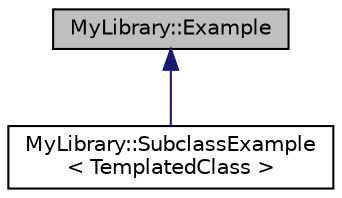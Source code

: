 digraph "MyLibrary::Example"
{
 // LATEX_PDF_SIZE
  bgcolor="transparent";
  edge [fontname="Helvetica",fontsize="10",labelfontname="Helvetica",labelfontsize="10"];
  node [fontname="Helvetica",fontsize="10",shape=record];
  Node1 [label="MyLibrary::Example",height=0.2,width=0.4,color="black", fillcolor="grey75", style="filled", fontcolor="black",tooltip="Example class to demonstrate the features of the custom CSS."];
  Node1 -> Node2 [dir="back",color="midnightblue",fontsize="10",style="solid",fontname="Helvetica"];
  Node2 [label="MyLibrary::SubclassExample\l\< TemplatedClass \>",height=0.2,width=0.4,color="black",URL="$classMyLibrary_1_1SubclassExample.html",tooltip="some subclass"];
}
